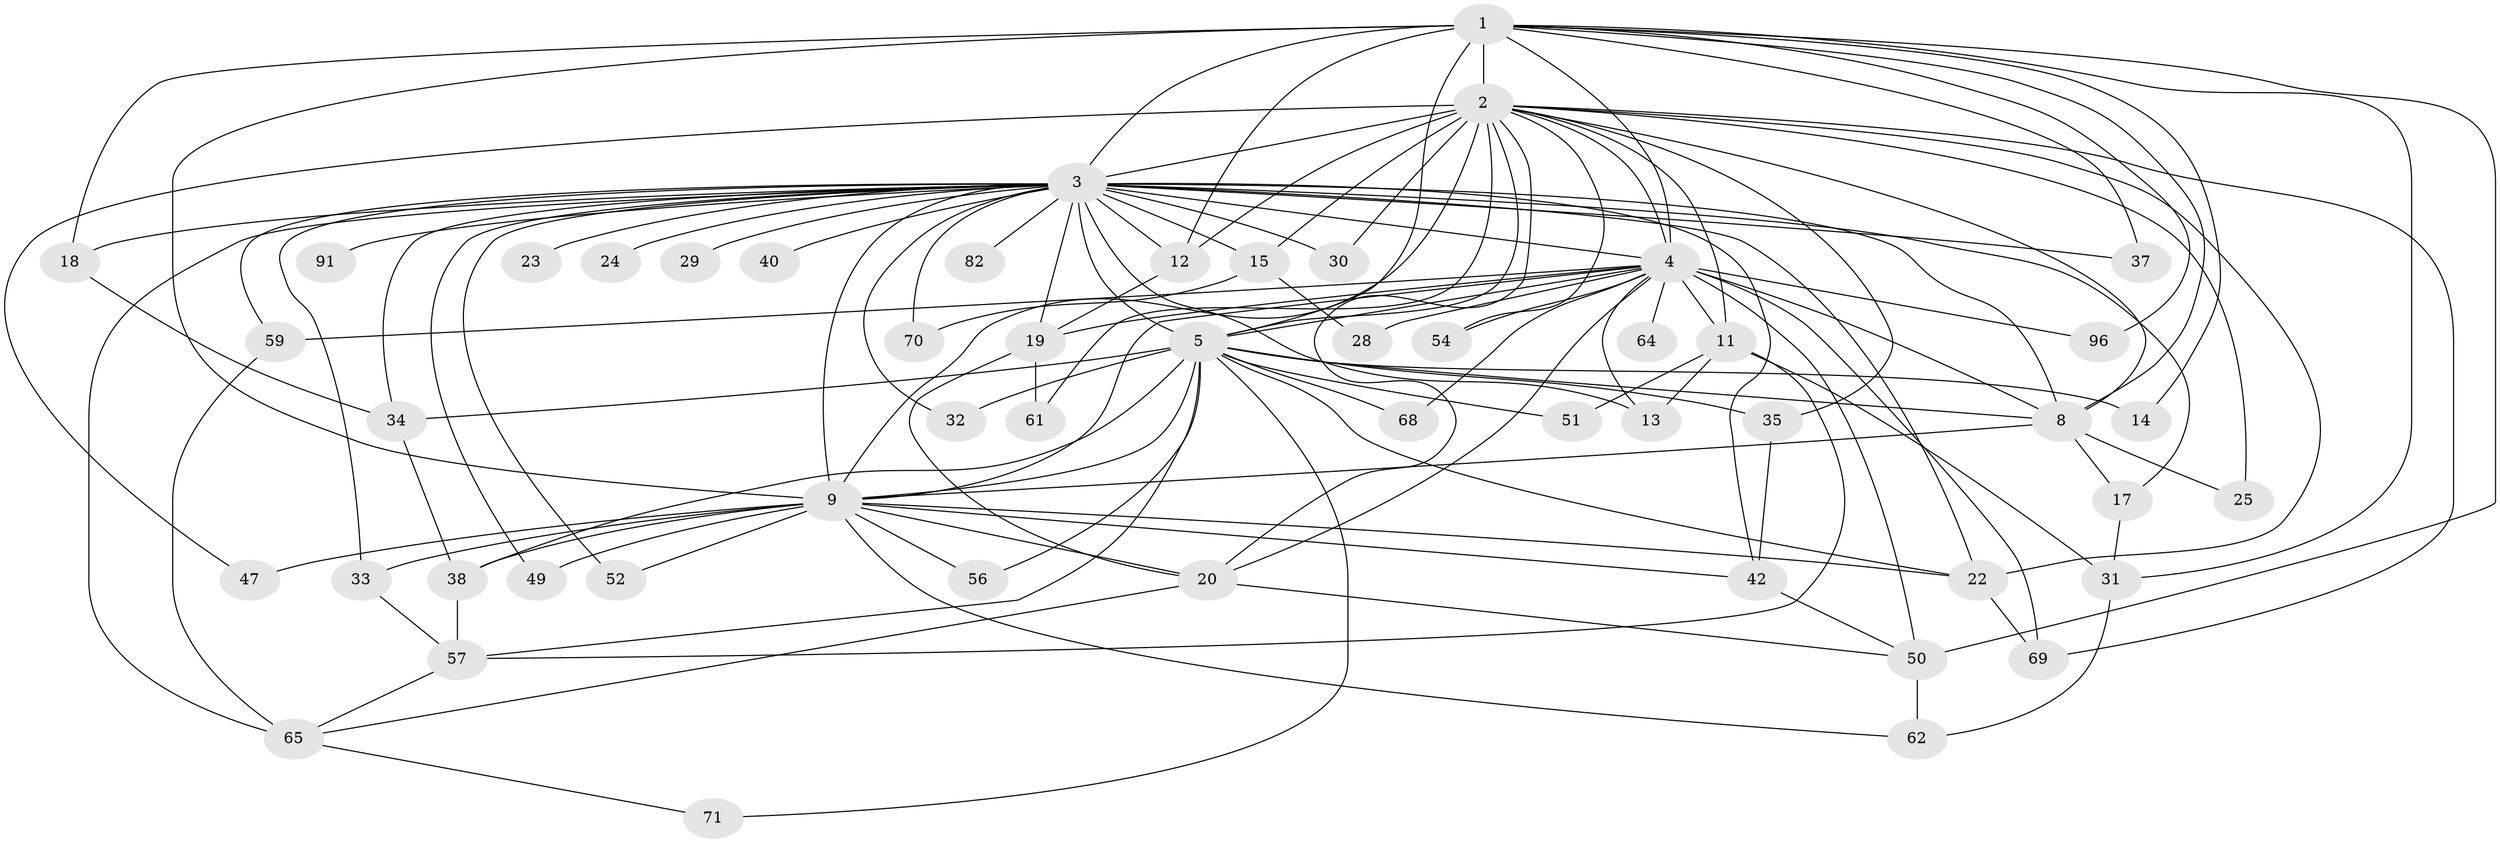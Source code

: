 // original degree distribution, {19: 0.009615384615384616, 23: 0.009615384615384616, 18: 0.009615384615384616, 28: 0.009615384615384616, 15: 0.009615384615384616, 29: 0.009615384615384616, 17: 0.009615384615384616, 12: 0.009615384615384616, 22: 0.009615384615384616, 25: 0.009615384615384616, 4: 0.07692307692307693, 5: 0.10576923076923077, 3: 0.20192307692307693, 2: 0.5192307692307693}
// Generated by graph-tools (version 1.1) at 2025/13/03/09/25 04:13:41]
// undirected, 52 vertices, 123 edges
graph export_dot {
graph [start="1"]
  node [color=gray90,style=filled];
  1;
  2 [super="+36+84+63+16"];
  3 [super="+74+101+89+86+6+48+76+41"];
  4 [super="+60+46+26"];
  5 [super="+79+78+7"];
  8;
  9;
  11 [super="+44+72"];
  12;
  13;
  14;
  15;
  17;
  18 [super="+85"];
  19 [super="+27"];
  20 [super="+73+66"];
  22;
  23;
  24;
  25 [super="+55"];
  28;
  29;
  30;
  31;
  32;
  33;
  34;
  35;
  37;
  38 [super="+43"];
  40;
  42;
  47;
  49;
  50 [super="+100+90"];
  51;
  52;
  54;
  56;
  57;
  59 [super="+75"];
  61;
  62 [super="+103"];
  64;
  65 [super="+67"];
  68 [super="+94"];
  69 [super="+87"];
  70;
  71;
  82;
  91;
  96;
  1 -- 2 [weight=2];
  1 -- 3 [weight=4];
  1 -- 4 [weight=2];
  1 -- 5 [weight=2];
  1 -- 8;
  1 -- 9;
  1 -- 12;
  1 -- 14;
  1 -- 18;
  1 -- 31;
  1 -- 37;
  1 -- 96;
  1 -- 50;
  2 -- 3 [weight=7];
  2 -- 4 [weight=2];
  2 -- 5 [weight=3];
  2 -- 8;
  2 -- 9;
  2 -- 11;
  2 -- 15;
  2 -- 25;
  2 -- 30;
  2 -- 54;
  2 -- 69;
  2 -- 61;
  2 -- 12;
  2 -- 20;
  2 -- 22;
  2 -- 35;
  2 -- 47;
  3 -- 4 [weight=8];
  3 -- 5 [weight=8];
  3 -- 8 [weight=4];
  3 -- 9 [weight=5];
  3 -- 82 [weight=2];
  3 -- 52 [weight=2];
  3 -- 12 [weight=2];
  3 -- 13;
  3 -- 15 [weight=2];
  3 -- 17;
  3 -- 18;
  3 -- 19 [weight=2];
  3 -- 22;
  3 -- 23;
  3 -- 24 [weight=2];
  3 -- 29 [weight=2];
  3 -- 30;
  3 -- 32;
  3 -- 33 [weight=2];
  3 -- 34;
  3 -- 37;
  3 -- 40 [weight=2];
  3 -- 42;
  3 -- 49;
  3 -- 59;
  3 -- 65 [weight=2];
  3 -- 70;
  3 -- 91;
  4 -- 5 [weight=2];
  4 -- 8;
  4 -- 9 [weight=2];
  4 -- 11;
  4 -- 13;
  4 -- 28;
  4 -- 50 [weight=2];
  4 -- 54;
  4 -- 64 [weight=2];
  4 -- 68 [weight=2];
  4 -- 96;
  4 -- 19;
  4 -- 69;
  4 -- 59;
  4 -- 20;
  5 -- 8 [weight=2];
  5 -- 9 [weight=2];
  5 -- 14;
  5 -- 38;
  5 -- 56;
  5 -- 71;
  5 -- 57;
  5 -- 32;
  5 -- 34;
  5 -- 35;
  5 -- 68;
  5 -- 51;
  5 -- 22;
  8 -- 9;
  8 -- 17;
  8 -- 25;
  9 -- 20;
  9 -- 22;
  9 -- 33;
  9 -- 38;
  9 -- 42;
  9 -- 47;
  9 -- 49;
  9 -- 52;
  9 -- 56;
  9 -- 62;
  11 -- 51;
  11 -- 13;
  11 -- 57;
  11 -- 31;
  12 -- 19;
  15 -- 28;
  15 -- 70;
  17 -- 31;
  18 -- 34;
  19 -- 20;
  19 -- 61;
  20 -- 65;
  20 -- 50;
  22 -- 69;
  31 -- 62;
  33 -- 57;
  34 -- 38;
  35 -- 42;
  38 -- 57;
  42 -- 50;
  50 -- 62;
  57 -- 65;
  59 -- 65;
  65 -- 71;
}
